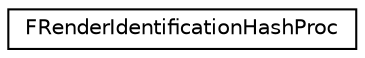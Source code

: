 digraph "Graphical Class Hierarchy"
{
  edge [fontname="Helvetica",fontsize="10",labelfontname="Helvetica",labelfontsize="10"];
  node [fontname="Helvetica",fontsize="10",shape=record];
  rankdir="LR";
  Node1 [label="FRenderIdentificationHashProc",height=0.2,width=0.4,color="black", fillcolor="white", style="filled",URL="$struct_f_render_identification_hash_proc.html"];
}
